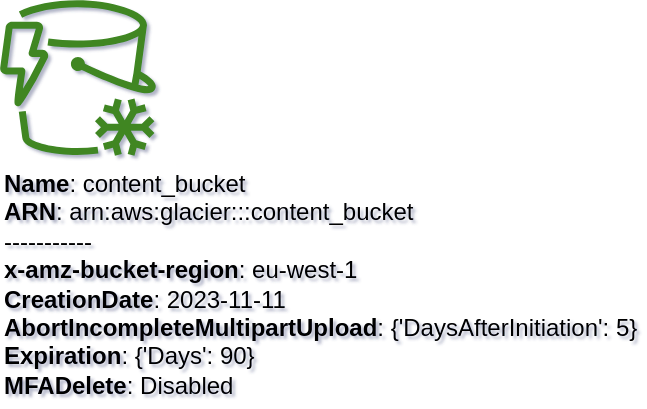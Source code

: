 <mxfile type="MultiCloud">
	<diagram id="diagram_1" name="AWS components">
		<mxGraphModel dx="1015" dy="661" grid="1" gridSize="10" guides="1" tooltips="1" connect="1" arrows="1" fold="1" page="1" pageScale="1" pageWidth="850" pageHeight="1100" math="0" shadow="1">
			<root>
				<mxCell id="0"/>
				<mxCell id="1" parent="0"/>
				<mxCell id="vertex:glacier_instant_retrival:arn:aws:glacier:::content_bucket" value="&lt;b&gt;Name&lt;/b&gt;: content_bucket&lt;BR&gt;&lt;b&gt;ARN&lt;/b&gt;: arn:aws:glacier:::content_bucket&lt;BR&gt;-----------&lt;BR&gt;&lt;b&gt;x-amz-bucket-region&lt;/b&gt;: eu-west-1&lt;BR&gt;&lt;b&gt;CreationDate&lt;/b&gt;: 2023-11-11&lt;BR&gt;&lt;b&gt;AbortIncompleteMultipartUpload&lt;/b&gt;: {'DaysAfterInitiation': 5}&lt;BR&gt;&lt;b&gt;Expiration&lt;/b&gt;: {'Days': 90}&lt;BR&gt;&lt;b&gt;MFADelete&lt;/b&gt;: Disabled" style="sketch=0;outlineConnect=0;gradientColor=none;fillColor=#3F8624;strokeColor=none;dashed=0;verticalLabelPosition=bottom;verticalAlign=top;align=left;html=1;fontSize=12;fontStyle=0;aspect=fixed;pointerEvents=1;shape=mxgraph.aws4.simple_storage_service_s3_glacier_instant_retrieval;" parent="1" vertex="1">
					<mxGeometry width="78" height="78" as="geometry"/>
				</mxCell>
			</root>
		</mxGraphModel>
	</diagram>
</mxfile>